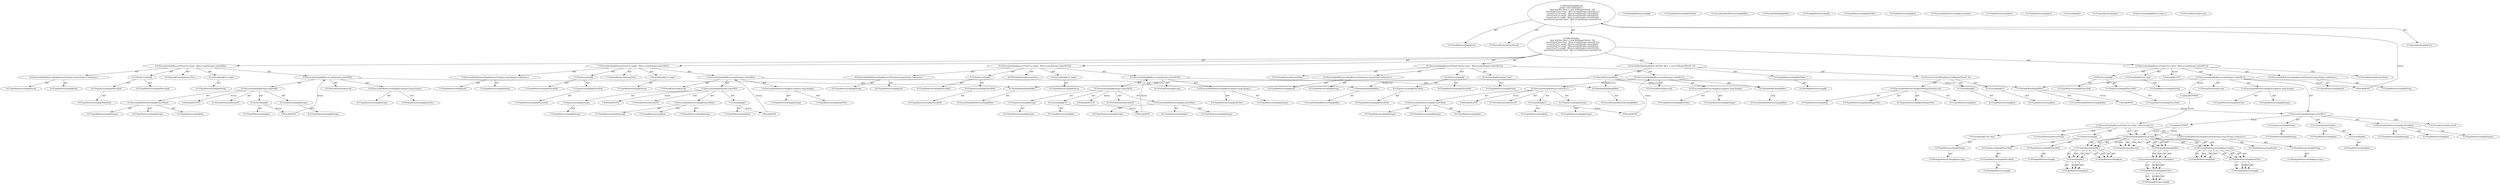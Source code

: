 digraph "testDecide#?" {
0 [label="3:CtTypeReferenceImpl@void" shape=ellipse]
1 [label="3:CtVirtualElement@testDecide" shape=ellipse]
2 [label="4:CtTypeReferenceImpl@IntFilter" shape=ellipse]
3 [label="4:CtPackageReferenceImpl@" shape=ellipse]
4 [label="4:CtExecutableReferenceImpl@IntRangeFilter(int,int)" shape=ellipse]
5 [label="4:CtTypeReferenceImpl@IntRangeFilter" shape=ellipse]
6 [label="4:CtTypeReferenceImpl@IntRangeFilter" shape=ellipse]
7 [label="4:CtTypeReferenceImpl@int" shape=ellipse]
8 [label="4:CtTypeReferenceImpl@int" shape=ellipse]
9 [label="4:CtLiteralImpl@0" shape=ellipse]
10 [label="4:CtTypeReferenceImpl@int" shape=ellipse]
11 [label="4:CtLiteralImpl@10" shape=ellipse]
12 [label="4:CtTypeReferenceImpl@int" shape=ellipse]
13 [label="4:CtConstructorCallImpl@new IntRangeFilter(0, 10)" shape=ellipse]
14 [label="4:CtVirtualElement@filter" shape=ellipse]
15 [label="4:CtLocalVariableImpl@final IntFilter filter = new IntRangeFilter(0, 10)" shape=ellipse]
16 [label="5:CtExecutableReferenceImpl@assertFalse(java.lang.String,<unknown>)" shape=ellipse]
17 [label="5:CtTypeReferenceImpl@String" shape=ellipse]
18 [label="5:CtTypeReferenceImpl@null" shape=ellipse]
19 [label="5:CtVirtualElement@assertFalse" shape=ellipse]
20 [label="5:CtTypeAccessImpl@PlaceHold" shape=ellipse]
21 [label="5:CtTypeReferenceImpl@PlaceHold" shape=ellipse]
22 [label="5:CtThisAccessImpl@" shape=ellipse]
23 [label="5:CtTypeReferenceImpl@PlaceHold" shape=ellipse]
24 [label="5:CtLiteralImpl@\"less than\"" shape=ellipse]
25 [label="5:CtTypeReferenceImpl@String" shape=ellipse]
26 [label="5:CtExecutableReferenceImpl@accept(java.lang.Integer)" shape=ellipse]
27 [label="5:CtTypeReferenceImpl@IntFilter" shape=ellipse]
28 [label="5:CtTypeReferenceImpl@Integer" shape=ellipse]
29 [label="5:CtVirtualElement@accept" shape=ellipse]
30 [label="5:CtVariableReadImpl@filter" shape=ellipse]
31 [label="5:CtLocalVariableReferenceImpl@filter" shape=ellipse]
32 [label="5:CtExecutableReferenceImpl@valueOf(int)" shape=ellipse]
33 [label="5:CtTypeReferenceImpl@Integer" shape=ellipse]
34 [label="5:CtTypeReferenceImpl@Integer" shape=ellipse]
35 [label="5:CtTypeReferenceImpl@int" shape=ellipse]
36 [label="5:CtVirtualElement@valueOf" shape=ellipse]
37 [label="5:CtTypeAccessImpl@Integer" shape=ellipse]
38 [label="5:CtTypeReferenceImpl@Integer" shape=ellipse]
39 [label="5:CtLiteralImpl@1" shape=ellipse]
40 [label="5:CtTypeReferenceImpl@int" shape=ellipse]
41 [label="5:CtUnaryOperatorImpl@-1" shape=ellipse]
42 [label="5:CtTypeReferenceImpl@int" shape=ellipse]
43 [label="5:CtInvocationImpl@Integer.valueOf(-1)" shape=ellipse]
44 [label="5:CtInvocationImpl@filter.accept(Integer.valueOf(-1))" shape=ellipse]
45 [label="5:CtInvocationImpl@assertFalse(\"less than\", filter.accept(Integer.valueOf(-1)))" shape=ellipse]
46 [label="6:CtExecutableReferenceImpl@assertTrue(java.lang.String,<unknown>)" shape=ellipse]
47 [label="6:CtTypeReferenceImpl@String" shape=ellipse]
48 [label="6:CtTypeReferenceImpl@null" shape=ellipse]
49 [label="6:CtVirtualElement@assertTrue" shape=ellipse]
50 [label="6:CtTypeAccessImpl@PlaceHold" shape=ellipse]
51 [label="6:CtTypeReferenceImpl@PlaceHold" shape=ellipse]
52 [label="6:CtThisAccessImpl@" shape=ellipse]
53 [label="6:CtTypeReferenceImpl@PlaceHold" shape=ellipse]
54 [label="6:CtLiteralImpl@\"in range\"" shape=ellipse]
55 [label="6:CtTypeReferenceImpl@String" shape=ellipse]
56 [label="6:CtExecutableReferenceImpl@accept(java.lang.Integer)" shape=ellipse]
57 [label="6:CtTypeReferenceImpl@IntFilter" shape=ellipse]
58 [label="6:CtTypeReferenceImpl@Integer" shape=ellipse]
59 [label="6:CtVirtualElement@accept" shape=ellipse]
60 [label="6:CtVariableReadImpl@filter" shape=ellipse]
61 [label="6:CtLocalVariableReferenceImpl@filter" shape=ellipse]
62 [label="6:CtExecutableReferenceImpl@valueOf(int)" shape=ellipse]
63 [label="6:CtTypeReferenceImpl@Integer" shape=ellipse]
64 [label="6:CtTypeReferenceImpl@Integer" shape=ellipse]
65 [label="6:CtTypeReferenceImpl@int" shape=ellipse]
66 [label="6:CtVirtualElement@valueOf" shape=ellipse]
67 [label="6:CtTypeAccessImpl@Integer" shape=ellipse]
68 [label="6:CtTypeReferenceImpl@Integer" shape=ellipse]
69 [label="6:CtLiteralImpl@0" shape=ellipse]
70 [label="6:CtTypeReferenceImpl@int" shape=ellipse]
71 [label="6:CtInvocationImpl@Integer.valueOf(0)" shape=ellipse]
72 [label="6:CtInvocationImpl@filter.accept(Integer.valueOf(0))" shape=ellipse]
73 [label="6:CtInvocationImpl@assertTrue(\"in range\", filter.accept(Integer.valueOf(0)))" shape=ellipse]
74 [label="7:CtExecutableReferenceImpl@assertTrue(java.lang.String,<unknown>)" shape=ellipse]
75 [label="7:CtTypeReferenceImpl@String" shape=ellipse]
76 [label="7:CtTypeReferenceImpl@null" shape=ellipse]
77 [label="7:CtVirtualElement@assertTrue" shape=ellipse]
78 [label="7:CtTypeAccessImpl@PlaceHold" shape=ellipse]
79 [label="7:CtTypeReferenceImpl@PlaceHold" shape=ellipse]
80 [label="7:CtThisAccessImpl@" shape=ellipse]
81 [label="7:CtTypeReferenceImpl@PlaceHold" shape=ellipse]
82 [label="7:CtLiteralImpl@\"in range\"" shape=ellipse]
83 [label="7:CtTypeReferenceImpl@String" shape=ellipse]
84 [label="7:CtExecutableReferenceImpl@accept(java.lang.Integer)" shape=ellipse]
85 [label="7:CtTypeReferenceImpl@IntFilter" shape=ellipse]
86 [label="7:CtTypeReferenceImpl@Integer" shape=ellipse]
87 [label="7:CtVirtualElement@accept" shape=ellipse]
88 [label="7:CtVariableReadImpl@filter" shape=ellipse]
89 [label="7:CtLocalVariableReferenceImpl@filter" shape=ellipse]
90 [label="7:CtExecutableReferenceImpl@valueOf(int)" shape=ellipse]
91 [label="7:CtTypeReferenceImpl@Integer" shape=ellipse]
92 [label="7:CtTypeReferenceImpl@Integer" shape=ellipse]
93 [label="7:CtTypeReferenceImpl@int" shape=ellipse]
94 [label="7:CtVirtualElement@valueOf" shape=ellipse]
95 [label="7:CtTypeAccessImpl@Integer" shape=ellipse]
96 [label="7:CtTypeReferenceImpl@Integer" shape=ellipse]
97 [label="7:CtLiteralImpl@5" shape=ellipse]
98 [label="7:CtTypeReferenceImpl@int" shape=ellipse]
99 [label="7:CtInvocationImpl@Integer.valueOf(5)" shape=ellipse]
100 [label="7:CtInvocationImpl@filter.accept(Integer.valueOf(5))" shape=ellipse]
101 [label="7:CtInvocationImpl@assertTrue(\"in range\", filter.accept(Integer.valueOf(5)))" shape=ellipse]
102 [label="8:CtExecutableReferenceImpl@assertTrue(java.lang.String,<unknown>)" shape=ellipse]
103 [label="8:CtTypeReferenceImpl@String" shape=ellipse]
104 [label="8:CtTypeReferenceImpl@null" shape=ellipse]
105 [label="8:CtVirtualElement@assertTrue" shape=ellipse]
106 [label="8:CtTypeAccessImpl@PlaceHold" shape=ellipse]
107 [label="8:CtTypeReferenceImpl@PlaceHold" shape=ellipse]
108 [label="8:CtThisAccessImpl@" shape=ellipse]
109 [label="8:CtTypeReferenceImpl@PlaceHold" shape=ellipse]
110 [label="8:CtLiteralImpl@\"in range\"" shape=ellipse]
111 [label="8:CtTypeReferenceImpl@String" shape=ellipse]
112 [label="8:CtExecutableReferenceImpl@accept(java.lang.Integer)" shape=ellipse]
113 [label="8:CtTypeReferenceImpl@IntFilter" shape=ellipse]
114 [label="8:CtTypeReferenceImpl@Integer" shape=ellipse]
115 [label="8:CtVirtualElement@accept" shape=ellipse]
116 [label="8:CtVariableReadImpl@filter" shape=ellipse]
117 [label="8:CtLocalVariableReferenceImpl@filter" shape=ellipse]
118 [label="8:CtExecutableReferenceImpl@valueOf(int)" shape=ellipse]
119 [label="8:CtTypeReferenceImpl@Integer" shape=ellipse]
120 [label="8:CtTypeReferenceImpl@Integer" shape=ellipse]
121 [label="8:CtTypeReferenceImpl@int" shape=ellipse]
122 [label="8:CtVirtualElement@valueOf" shape=ellipse]
123 [label="8:CtTypeAccessImpl@Integer" shape=ellipse]
124 [label="8:CtTypeReferenceImpl@Integer" shape=ellipse]
125 [label="8:CtLiteralImpl@10" shape=ellipse]
126 [label="8:CtTypeReferenceImpl@int" shape=ellipse]
127 [label="8:CtInvocationImpl@Integer.valueOf(10)" shape=ellipse]
128 [label="8:CtInvocationImpl@filter.accept(Integer.valueOf(10))" shape=ellipse]
129 [label="8:CtInvocationImpl@assertTrue(\"in range\", filter.accept(Integer.valueOf(10)))" shape=ellipse]
130 [label="9:CtExecutableReferenceImpl@assertFalse(java.lang.String,<unknown>)" shape=ellipse]
131 [label="9:CtTypeReferenceImpl@String" shape=ellipse]
132 [label="9:CtTypeReferenceImpl@null" shape=ellipse]
133 [label="9:CtVirtualElement@assertFalse" shape=ellipse]
134 [label="9:CtTypeAccessImpl@PlaceHold" shape=ellipse]
135 [label="9:CtTypeReferenceImpl@PlaceHold" shape=ellipse]
136 [label="9:CtThisAccessImpl@" shape=ellipse]
137 [label="9:CtTypeReferenceImpl@PlaceHold" shape=ellipse]
138 [label="9:CtLiteralImpl@\"greater than\"" shape=ellipse]
139 [label="9:CtTypeReferenceImpl@String" shape=ellipse]
140 [label="9:CtExecutableReferenceImpl@accept(java.lang.Integer)" shape=ellipse]
141 [label="9:CtTypeReferenceImpl@IntFilter" shape=ellipse]
142 [label="9:CtTypeReferenceImpl@Integer" shape=ellipse]
143 [label="9:CtVirtualElement@accept" shape=ellipse]
144 [label="9:CtVariableReadImpl@filter" shape=ellipse]
145 [label="9:CtLocalVariableReferenceImpl@filter" shape=ellipse]
146 [label="9:CtExecutableReferenceImpl@valueOf(int)" shape=ellipse]
147 [label="9:CtTypeReferenceImpl@Integer" shape=ellipse]
148 [label="9:CtTypeReferenceImpl@Integer" shape=ellipse]
149 [label="9:CtTypeReferenceImpl@int" shape=ellipse]
150 [label="9:CtVirtualElement@valueOf" shape=ellipse]
151 [label="9:CtTypeAccessImpl@Integer" shape=ellipse]
152 [label="9:CtTypeReferenceImpl@Integer" shape=ellipse]
153 [label="9:CtLiteralImpl@11" shape=ellipse]
154 [label="9:CtTypeReferenceImpl@int" shape=ellipse]
155 [label="9:CtInvocationImpl@Integer.valueOf(11)" shape=ellipse]
156 [label="9:CtInvocationImpl@filter.accept(Integer.valueOf(11))" shape=ellipse]
157 [label="9:CtInvocationImpl@assertFalse(\"greater than\", filter.accept(Integer.valueOf(11)))" shape=ellipse]
158 [label="3:CtBlockImpl@\{
    final IntFilter filter = new IntRangeFilter(0, 10);
    assertFalse(\"less than\", filter.accept(Integer.valueOf(-1)));
    assertTrue(\"in range\", filter.accept(Integer.valueOf(0)));
    assertTrue(\"in range\", filter.accept(Integer.valueOf(5)));
    assertTrue(\"in range\", filter.accept(Integer.valueOf(10)));
    assertFalse(\"greater than\", filter.accept(Integer.valueOf(11)));
\}" shape=ellipse]
159 [label="3:CtMethodImpl@@Test
public void testDecide() \{
    final IntFilter filter = new IntRangeFilter(0, 10);
    assertFalse(\"less than\", filter.accept(Integer.valueOf(-1)));
    assertTrue(\"in range\", filter.accept(Integer.valueOf(0)));
    assertTrue(\"in range\", filter.accept(Integer.valueOf(5)));
    assertTrue(\"in range\", filter.accept(Integer.valueOf(10)));
    assertFalse(\"greater than\", filter.accept(Integer.valueOf(11)));
\}" shape=ellipse]
160 [label="2:CtAnnotationImpl@@Test" shape=ellipse]
161 [label="5:Update@UPDATE" shape=ellipse]
162 [label="5:CtPackageReferenceImpl@" shape=ellipse]
163 [label="5:CtTypeReferenceImpl@PlaceHold" shape=ellipse]
164 [label="5:CtPackageReferenceImpl@" shape=ellipse]
165 [label="5:CtTypeReferenceImpl@PlaceHold" shape=ellipse]
166 [label="5:CtTypeAccessImpl@PlaceHold" shape=ellipse]
167 [label="5:CtThisAccessImpl@" shape=ellipse]
168 [label="5:CtPackageReferenceImpl@java.lang" shape=ellipse]
169 [label="5:CtTypeReferenceImpl@String" shape=ellipse]
170 [label="5:CtTypeReferenceImpl@null" shape=ellipse]
171 [label="5:CtExecutableReferenceImpl@assertFalse(java.lang.String,<unknown>)" shape=ellipse]
172 [label="5:CtPackageReferenceImpl@java.lang" shape=ellipse]
173 [label="5:CtTypeReferenceImpl@String" shape=ellipse]
174 [label="5:CtLiteralImpl@\"less than\"" shape=ellipse]
175 [label="5:CtPackageReferenceImpl@" shape=ellipse]
176 [label="5:CtTypeReferenceImpl@IntFilter" shape=ellipse]
177 [label="5:CtLocalVariableReferenceImpl@filter" shape=ellipse]
178 [label="5:CtVariableReadImpl@filter" shape=ellipse]
179 [label="5:CtPackageReferenceImpl@" shape=ellipse]
180 [label="5:CtTypeReferenceImpl@IntFilter" shape=ellipse]
181 [label="5:CtTypeReferenceImpl@int" shape=ellipse]
182 [label="5:CtExecutableReferenceImpl@accept(int)" shape=ellipse]
183 [label="5:CtTypeReferenceImpl@int" shape=ellipse]
184 [label="5:CtTypeReferenceImpl@int" shape=ellipse]
185 [label="5:CtLiteralImpl@1" shape=ellipse]
186 [label="5:CtUnaryOperatorImpl@-1" shape=ellipse]
187 [label="5:CtInvocationImpl@filter.accept(-1)" shape=ellipse]
188 [label="5:CtVirtualElement@accept" shape=ellipse]
189 [label="5:CtInvocationImpl@assertFalse(\"less than\", filter.accept(-1))" shape=ellipse]
190 [label="5:CtVirtualElement@assertFalse" shape=ellipse]
191 [label="5:Update@UPDATE" shape=ellipse]
192 [label="5:CtPackageReferenceImpl@" shape=ellipse]
193 [label="5:CtTypeReferenceImpl@IntFilter" shape=ellipse]
194 [label="5:CtLocalVariableReferenceImpl@filter" shape=ellipse]
195 [label="5:CtVariableReadImpl@filter" shape=ellipse]
196 [label="5:CtPackageReferenceImpl@" shape=ellipse]
197 [label="5:CtTypeReferenceImpl@IntFilter" shape=ellipse]
198 [label="5:CtTypeReferenceImpl@int" shape=ellipse]
199 [label="5:CtExecutableReferenceImpl@accept(int)" shape=ellipse]
200 [label="5:CtTypeReferenceImpl@int" shape=ellipse]
201 [label="5:CtTypeReferenceImpl@int" shape=ellipse]
202 [label="5:CtLiteralImpl@1" shape=ellipse]
203 [label="5:CtUnaryOperatorImpl@-1" shape=ellipse]
204 [label="5:CtInvocationImpl@filter.accept(-1)" shape=ellipse]
205 [label="5:CtVirtualElement@accept" shape=ellipse]
206 [label="5:Delete@DELETE" shape=ellipse]
207 [label="6:Delete@DELETE" shape=ellipse]
208 [label="7:Delete@DELETE" shape=ellipse]
209 [label="8:Delete@DELETE" shape=ellipse]
210 [label="9:Delete@DELETE" shape=ellipse]
211 [label="5:Move@MOVE" shape=ellipse]
212 [label="5:Move@MOVE" shape=ellipse]
213 [label="6:Move@MOVE" shape=ellipse]
214 [label="7:Move@MOVE" shape=ellipse]
215 [label="8:Move@MOVE" shape=ellipse]
216 [label="9:Move@MOVE" shape=ellipse]
2 -> 3 [label="AST"];
4 -> 5 [label="AST"];
4 -> 6 [label="AST"];
4 -> 7 [label="AST"];
4 -> 8 [label="AST"];
9 -> 10 [label="AST"];
11 -> 12 [label="AST"];
13 -> 4 [label="AST"];
13 -> 9 [label="AST"];
13 -> 11 [label="AST"];
14 -> 30 [label="Define-Use"];
14 -> 60 [label="Define-Use"];
14 -> 88 [label="Define-Use"];
14 -> 116 [label="Define-Use"];
14 -> 144 [label="Define-Use"];
15 -> 14 [label="AST"];
15 -> 2 [label="AST"];
15 -> 13 [label="AST"];
16 -> 17 [label="AST"];
16 -> 18 [label="AST"];
20 -> 21 [label="AST"];
22 -> 23 [label="AST"];
22 -> 20 [label="AST"];
24 -> 25 [label="AST"];
26 -> 27 [label="AST"];
26 -> 28 [label="AST"];
30 -> 31 [label="AST"];
30 -> 212 [label="Action"];
32 -> 33 [label="AST"];
32 -> 34 [label="AST"];
32 -> 35 [label="AST"];
37 -> 38 [label="AST"];
39 -> 40 [label="AST"];
41 -> 42 [label="AST"];
41 -> 39 [label="AST"];
43 -> 36 [label="AST"];
43 -> 37 [label="AST"];
43 -> 32 [label="AST"];
43 -> 41 [label="AST"];
43 -> 191 [label="Action"];
44 -> 29 [label="AST"];
44 -> 30 [label="AST"];
44 -> 26 [label="AST"];
44 -> 43 [label="AST"];
44 -> 161 [label="Action"];
44 -> 211 [label="Action"];
45 -> 19 [label="AST"];
45 -> 22 [label="AST"];
45 -> 16 [label="AST"];
45 -> 24 [label="AST"];
45 -> 44 [label="AST"];
45 -> 206 [label="Action"];
46 -> 47 [label="AST"];
46 -> 48 [label="AST"];
50 -> 51 [label="AST"];
52 -> 53 [label="AST"];
52 -> 50 [label="AST"];
54 -> 55 [label="AST"];
56 -> 57 [label="AST"];
56 -> 58 [label="AST"];
60 -> 61 [label="AST"];
62 -> 63 [label="AST"];
62 -> 64 [label="AST"];
62 -> 65 [label="AST"];
67 -> 68 [label="AST"];
69 -> 70 [label="AST"];
69 -> 213 [label="Action"];
71 -> 66 [label="AST"];
71 -> 67 [label="AST"];
71 -> 62 [label="AST"];
71 -> 69 [label="AST"];
71 -> 207 [label="Action"];
72 -> 59 [label="AST"];
72 -> 60 [label="AST"];
72 -> 56 [label="AST"];
72 -> 71 [label="AST"];
73 -> 49 [label="AST"];
73 -> 52 [label="AST"];
73 -> 46 [label="AST"];
73 -> 54 [label="AST"];
73 -> 72 [label="AST"];
74 -> 75 [label="AST"];
74 -> 76 [label="AST"];
78 -> 79 [label="AST"];
80 -> 81 [label="AST"];
80 -> 78 [label="AST"];
82 -> 83 [label="AST"];
84 -> 85 [label="AST"];
84 -> 86 [label="AST"];
88 -> 89 [label="AST"];
90 -> 91 [label="AST"];
90 -> 92 [label="AST"];
90 -> 93 [label="AST"];
95 -> 96 [label="AST"];
97 -> 98 [label="AST"];
97 -> 214 [label="Action"];
99 -> 94 [label="AST"];
99 -> 95 [label="AST"];
99 -> 90 [label="AST"];
99 -> 97 [label="AST"];
99 -> 208 [label="Action"];
100 -> 87 [label="AST"];
100 -> 88 [label="AST"];
100 -> 84 [label="AST"];
100 -> 99 [label="AST"];
101 -> 77 [label="AST"];
101 -> 80 [label="AST"];
101 -> 74 [label="AST"];
101 -> 82 [label="AST"];
101 -> 100 [label="AST"];
102 -> 103 [label="AST"];
102 -> 104 [label="AST"];
106 -> 107 [label="AST"];
108 -> 109 [label="AST"];
108 -> 106 [label="AST"];
110 -> 111 [label="AST"];
112 -> 113 [label="AST"];
112 -> 114 [label="AST"];
116 -> 117 [label="AST"];
118 -> 119 [label="AST"];
118 -> 120 [label="AST"];
118 -> 121 [label="AST"];
123 -> 124 [label="AST"];
125 -> 126 [label="AST"];
125 -> 215 [label="Action"];
127 -> 122 [label="AST"];
127 -> 123 [label="AST"];
127 -> 118 [label="AST"];
127 -> 125 [label="AST"];
127 -> 209 [label="Action"];
128 -> 115 [label="AST"];
128 -> 116 [label="AST"];
128 -> 112 [label="AST"];
128 -> 127 [label="AST"];
129 -> 105 [label="AST"];
129 -> 108 [label="AST"];
129 -> 102 [label="AST"];
129 -> 110 [label="AST"];
129 -> 128 [label="AST"];
130 -> 131 [label="AST"];
130 -> 132 [label="AST"];
134 -> 135 [label="AST"];
136 -> 137 [label="AST"];
136 -> 134 [label="AST"];
138 -> 139 [label="AST"];
140 -> 141 [label="AST"];
140 -> 142 [label="AST"];
144 -> 145 [label="AST"];
146 -> 147 [label="AST"];
146 -> 148 [label="AST"];
146 -> 149 [label="AST"];
151 -> 152 [label="AST"];
153 -> 154 [label="AST"];
153 -> 216 [label="Action"];
155 -> 150 [label="AST"];
155 -> 151 [label="AST"];
155 -> 146 [label="AST"];
155 -> 153 [label="AST"];
155 -> 210 [label="Action"];
156 -> 143 [label="AST"];
156 -> 144 [label="AST"];
156 -> 140 [label="AST"];
156 -> 155 [label="AST"];
157 -> 133 [label="AST"];
157 -> 136 [label="AST"];
157 -> 130 [label="AST"];
157 -> 138 [label="AST"];
157 -> 156 [label="AST"];
158 -> 15 [label="AST"];
158 -> 45 [label="AST"];
158 -> 73 [label="AST"];
158 -> 101 [label="AST"];
158 -> 129 [label="AST"];
158 -> 157 [label="AST"];
159 -> 1 [label="AST"];
159 -> 160 [label="AST"];
159 -> 0 [label="AST"];
159 -> 158 [label="AST"];
161 -> 189 [label="Action"];
163 -> 162 [label="AST"];
165 -> 164 [label="AST"];
166 -> 165 [label="AST"];
167 -> 163 [label="AST"];
167 -> 166 [label="AST"];
169 -> 168 [label="AST"];
171 -> 169 [label="AST"];
171 -> 170 [label="AST"];
173 -> 172 [label="AST"];
174 -> 173 [label="AST"];
193 -> 192 [label="AST"];
193 -> 192 [label="AST"];
194 -> 193 [label="AST"];
194 -> 193 [label="AST"];
195 -> 194 [label="AST"];
195 -> 194 [label="AST"];
197 -> 196 [label="AST"];
197 -> 196 [label="AST"];
199 -> 197 [label="AST"];
199 -> 197 [label="AST"];
199 -> 198 [label="AST"];
199 -> 198 [label="AST"];
202 -> 201 [label="AST"];
202 -> 201 [label="AST"];
203 -> 200 [label="AST"];
203 -> 200 [label="AST"];
203 -> 202 [label="AST"];
203 -> 202 [label="AST"];
204 -> 205 [label="AST"];
204 -> 205 [label="AST"];
204 -> 195 [label="AST"];
204 -> 195 [label="AST"];
204 -> 199 [label="AST"];
204 -> 199 [label="AST"];
204 -> 203 [label="AST"];
204 -> 203 [label="AST"];
189 -> 190 [label="AST"];
189 -> 167 [label="AST"];
189 -> 171 [label="AST"];
189 -> 174 [label="AST"];
189 -> 204 [label="AST"];
189 -> 204 [label="AST"];
191 -> 204 [label="Action"];
191 -> 204 [label="Action"];
193 -> 192 [label="AST"];
193 -> 192 [label="AST"];
194 -> 193 [label="AST"];
194 -> 193 [label="AST"];
195 -> 194 [label="AST"];
195 -> 194 [label="AST"];
197 -> 196 [label="AST"];
197 -> 196 [label="AST"];
199 -> 197 [label="AST"];
199 -> 197 [label="AST"];
199 -> 198 [label="AST"];
199 -> 198 [label="AST"];
202 -> 201 [label="AST"];
202 -> 201 [label="AST"];
203 -> 200 [label="AST"];
203 -> 200 [label="AST"];
203 -> 202 [label="AST"];
203 -> 202 [label="AST"];
204 -> 205 [label="AST"];
204 -> 205 [label="AST"];
204 -> 195 [label="AST"];
204 -> 195 [label="AST"];
204 -> 199 [label="AST"];
204 -> 199 [label="AST"];
204 -> 203 [label="AST"];
204 -> 203 [label="AST"];
211 -> 159 [label="Action"];
212 -> 43 [label="Action"];
213 -> 72 [label="Action"];
214 -> 100 [label="Action"];
215 -> 128 [label="Action"];
216 -> 156 [label="Action"];
}